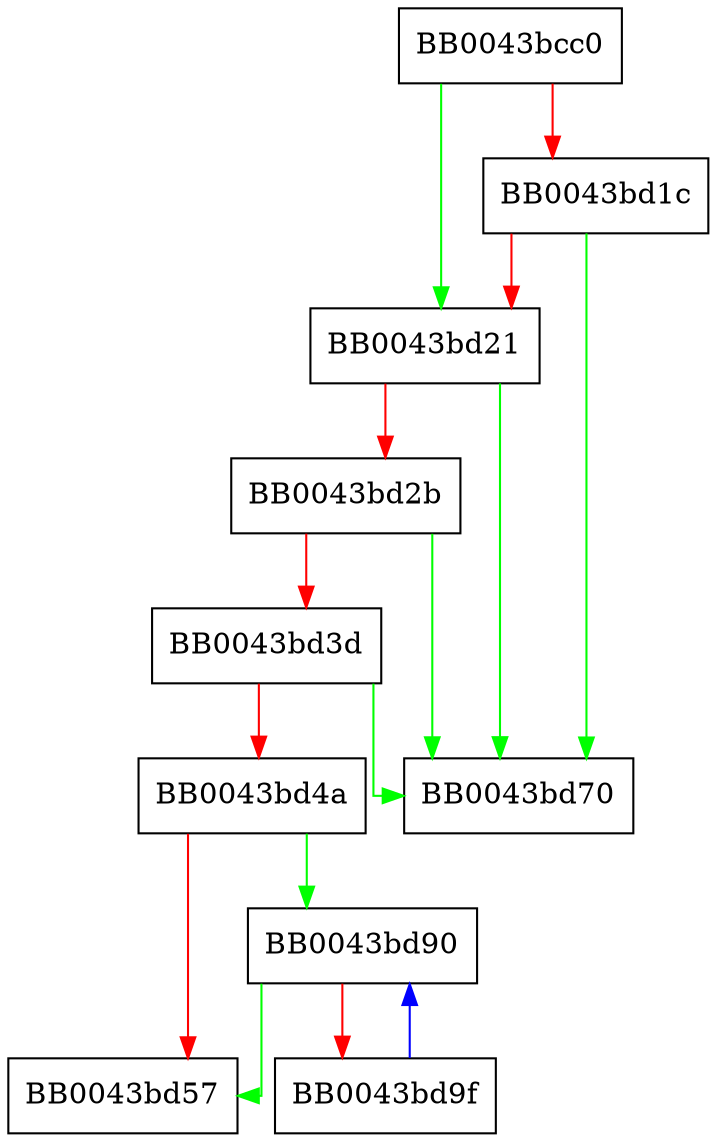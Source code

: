 digraph checked_uint8 {
  node [shape="box"];
  graph [splines=ortho];
  BB0043bcc0 -> BB0043bd21 [color="green"];
  BB0043bcc0 -> BB0043bd1c [color="red"];
  BB0043bd1c -> BB0043bd70 [color="green"];
  BB0043bd1c -> BB0043bd21 [color="red"];
  BB0043bd21 -> BB0043bd70 [color="green"];
  BB0043bd21 -> BB0043bd2b [color="red"];
  BB0043bd2b -> BB0043bd70 [color="green"];
  BB0043bd2b -> BB0043bd3d [color="red"];
  BB0043bd3d -> BB0043bd70 [color="green"];
  BB0043bd3d -> BB0043bd4a [color="red"];
  BB0043bd4a -> BB0043bd90 [color="green"];
  BB0043bd4a -> BB0043bd57 [color="red"];
  BB0043bd90 -> BB0043bd57 [color="green"];
  BB0043bd90 -> BB0043bd9f [color="red"];
  BB0043bd9f -> BB0043bd90 [color="blue"];
}